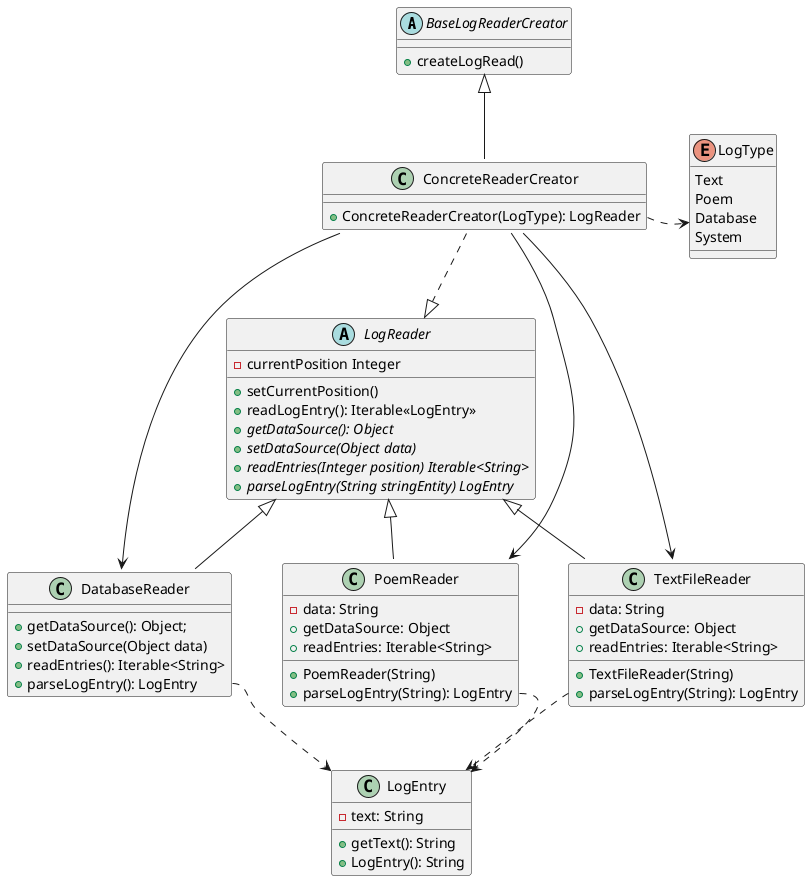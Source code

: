 @startuml
'https://plantuml.com/class-diagram

abstract class BaseLogReaderCreator {
    +createLogRead()
}

abstract class LogReader{
    -currentPosition Integer
    +setCurrentPosition()
    +readLogEntry(): Iterable<<LogEntry>>
    {abstract} +getDataSource(): Object
    {abstract} +setDataSource(Object data)
    {abstract} +readEntries(Integer position) Iterable<String>
    {abstract} +parseLogEntry(String stringEntity) LogEntry
}

enum LogType{
    Text
    Poem
    Database
    System
}

class DatabaseReader{
    +getDataSource(): Object;
    +setDataSource(Object data)
    +readEntries(): Iterable<String>
    +parseLogEntry(): LogEntry
}
class ConcreteReaderCreator{
    +ConcreteReaderCreator(LogType): LogReader
}
class LogEntry{
    -text: String
    +getText(): String
    +LogEntry(): String
}
class PoemReader{
    -data: String
    +getDataSource: Object
    +PoemReader(String)
    +readEntries: Iterable<String>
    +parseLogEntry(String): LogEntry
}
class TextFileReader{
    -data: String
    +getDataSource: Object
    +TextFileReader(String)
    +readEntries: Iterable<String>
    +parseLogEntry(String): LogEntry
}


class DatabaseReader extends LogReader
class ConcreteReaderCreator extends BaseLogReaderCreator
class PoemReader extends LogReader
class TextFileReader extends LogReader
ConcreteReaderCreator::ConcreteReaderCreator .> LogType
PoemReader::parseLogEntry ..> LogEntry
DatabaseReader::parseLogEntry ..> LogEntry
TextFileReader::parseLogEntry ..> LogEntry
ConcreteReaderCreator ..|> LogReader
TextFileReader <-- ConcreteReaderCreator
PoemReader <-- ConcreteReaderCreator
DatabaseReader <-- ConcreteReaderCreator


@enduml